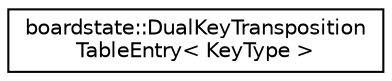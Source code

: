 digraph "Graphical Class Hierarchy"
{
 // LATEX_PDF_SIZE
  edge [fontname="Helvetica",fontsize="10",labelfontname="Helvetica",labelfontsize="10"];
  node [fontname="Helvetica",fontsize="10",shape=record];
  rankdir="LR";
  Node0 [label="boardstate::DualKeyTransposition\lTableEntry\< KeyType \>",height=0.2,width=0.4,color="black", fillcolor="white", style="filled",URL="$structboardstate_1_1DualKeyTranspositionTableEntry.html",tooltip=" "];
}
